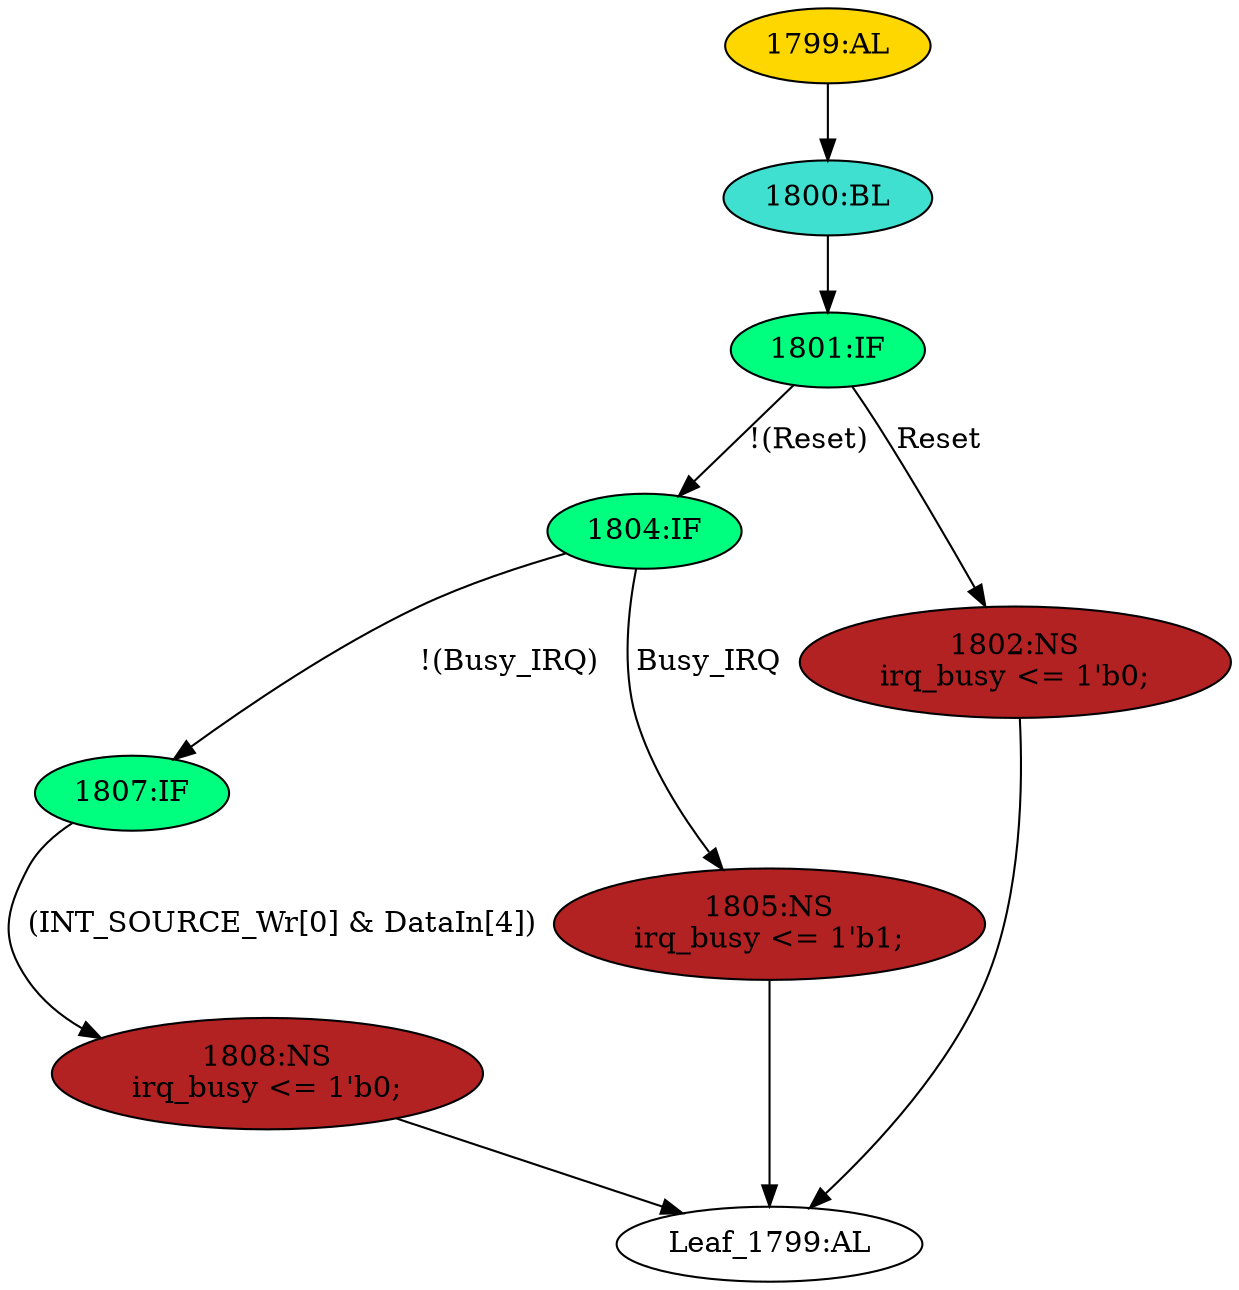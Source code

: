 strict digraph "" {
	node [label="\N"];
	"1799:AL"	 [ast="<pyverilog.vparser.ast.Always object at 0x7fbdee0424d0>",
		clk_sens=True,
		fillcolor=gold,
		label="1799:AL",
		sens="['Clk', 'Reset']",
		statements="[]",
		style=filled,
		typ=Always,
		use_var="['Reset', 'INT_SOURCE_Wr', 'DataIn', 'Busy_IRQ']"];
	"1800:BL"	 [ast="<pyverilog.vparser.ast.Block object at 0x7fbdee042650>",
		fillcolor=turquoise,
		label="1800:BL",
		statements="[]",
		style=filled,
		typ=Block];
	"1799:AL" -> "1800:BL"	 [cond="[]",
		lineno=None];
	"1807:IF"	 [ast="<pyverilog.vparser.ast.IfStatement object at 0x7fbdee042710>",
		fillcolor=springgreen,
		label="1807:IF",
		statements="[]",
		style=filled,
		typ=IfStatement];
	"1808:NS"	 [ast="<pyverilog.vparser.ast.NonblockingSubstitution object at 0x7fbdee042750>",
		fillcolor=firebrick,
		label="1808:NS
irq_busy <= 1'b0;",
		statements="[<pyverilog.vparser.ast.NonblockingSubstitution object at 0x7fbdee042750>]",
		style=filled,
		typ=NonblockingSubstitution];
	"1807:IF" -> "1808:NS"	 [cond="['INT_SOURCE_Wr', 'DataIn']",
		label="(INT_SOURCE_Wr[0] & DataIn[4])",
		lineno=1807];
	"1805:NS"	 [ast="<pyverilog.vparser.ast.NonblockingSubstitution object at 0x7fbdee042a50>",
		fillcolor=firebrick,
		label="1805:NS
irq_busy <= 1'b1;",
		statements="[<pyverilog.vparser.ast.NonblockingSubstitution object at 0x7fbdee042a50>]",
		style=filled,
		typ=NonblockingSubstitution];
	"Leaf_1799:AL"	 [def_var="['irq_busy']",
		label="Leaf_1799:AL"];
	"1805:NS" -> "Leaf_1799:AL"	 [cond="[]",
		lineno=None];
	"1808:NS" -> "Leaf_1799:AL"	 [cond="[]",
		lineno=None];
	"1804:IF"	 [ast="<pyverilog.vparser.ast.IfStatement object at 0x7fbdee0426d0>",
		fillcolor=springgreen,
		label="1804:IF",
		statements="[]",
		style=filled,
		typ=IfStatement];
	"1804:IF" -> "1807:IF"	 [cond="['Busy_IRQ']",
		label="!(Busy_IRQ)",
		lineno=1804];
	"1804:IF" -> "1805:NS"	 [cond="['Busy_IRQ']",
		label=Busy_IRQ,
		lineno=1804];
	"1801:IF"	 [ast="<pyverilog.vparser.ast.IfStatement object at 0x7fbdee042690>",
		fillcolor=springgreen,
		label="1801:IF",
		statements="[]",
		style=filled,
		typ=IfStatement];
	"1801:IF" -> "1804:IF"	 [cond="['Reset']",
		label="!(Reset)",
		lineno=1801];
	"1802:NS"	 [ast="<pyverilog.vparser.ast.NonblockingSubstitution object at 0x7fbdee0c8450>",
		fillcolor=firebrick,
		label="1802:NS
irq_busy <= 1'b0;",
		statements="[<pyverilog.vparser.ast.NonblockingSubstitution object at 0x7fbdee0c8450>]",
		style=filled,
		typ=NonblockingSubstitution];
	"1801:IF" -> "1802:NS"	 [cond="['Reset']",
		label=Reset,
		lineno=1801];
	"1800:BL" -> "1801:IF"	 [cond="[]",
		lineno=None];
	"1802:NS" -> "Leaf_1799:AL"	 [cond="[]",
		lineno=None];
}

